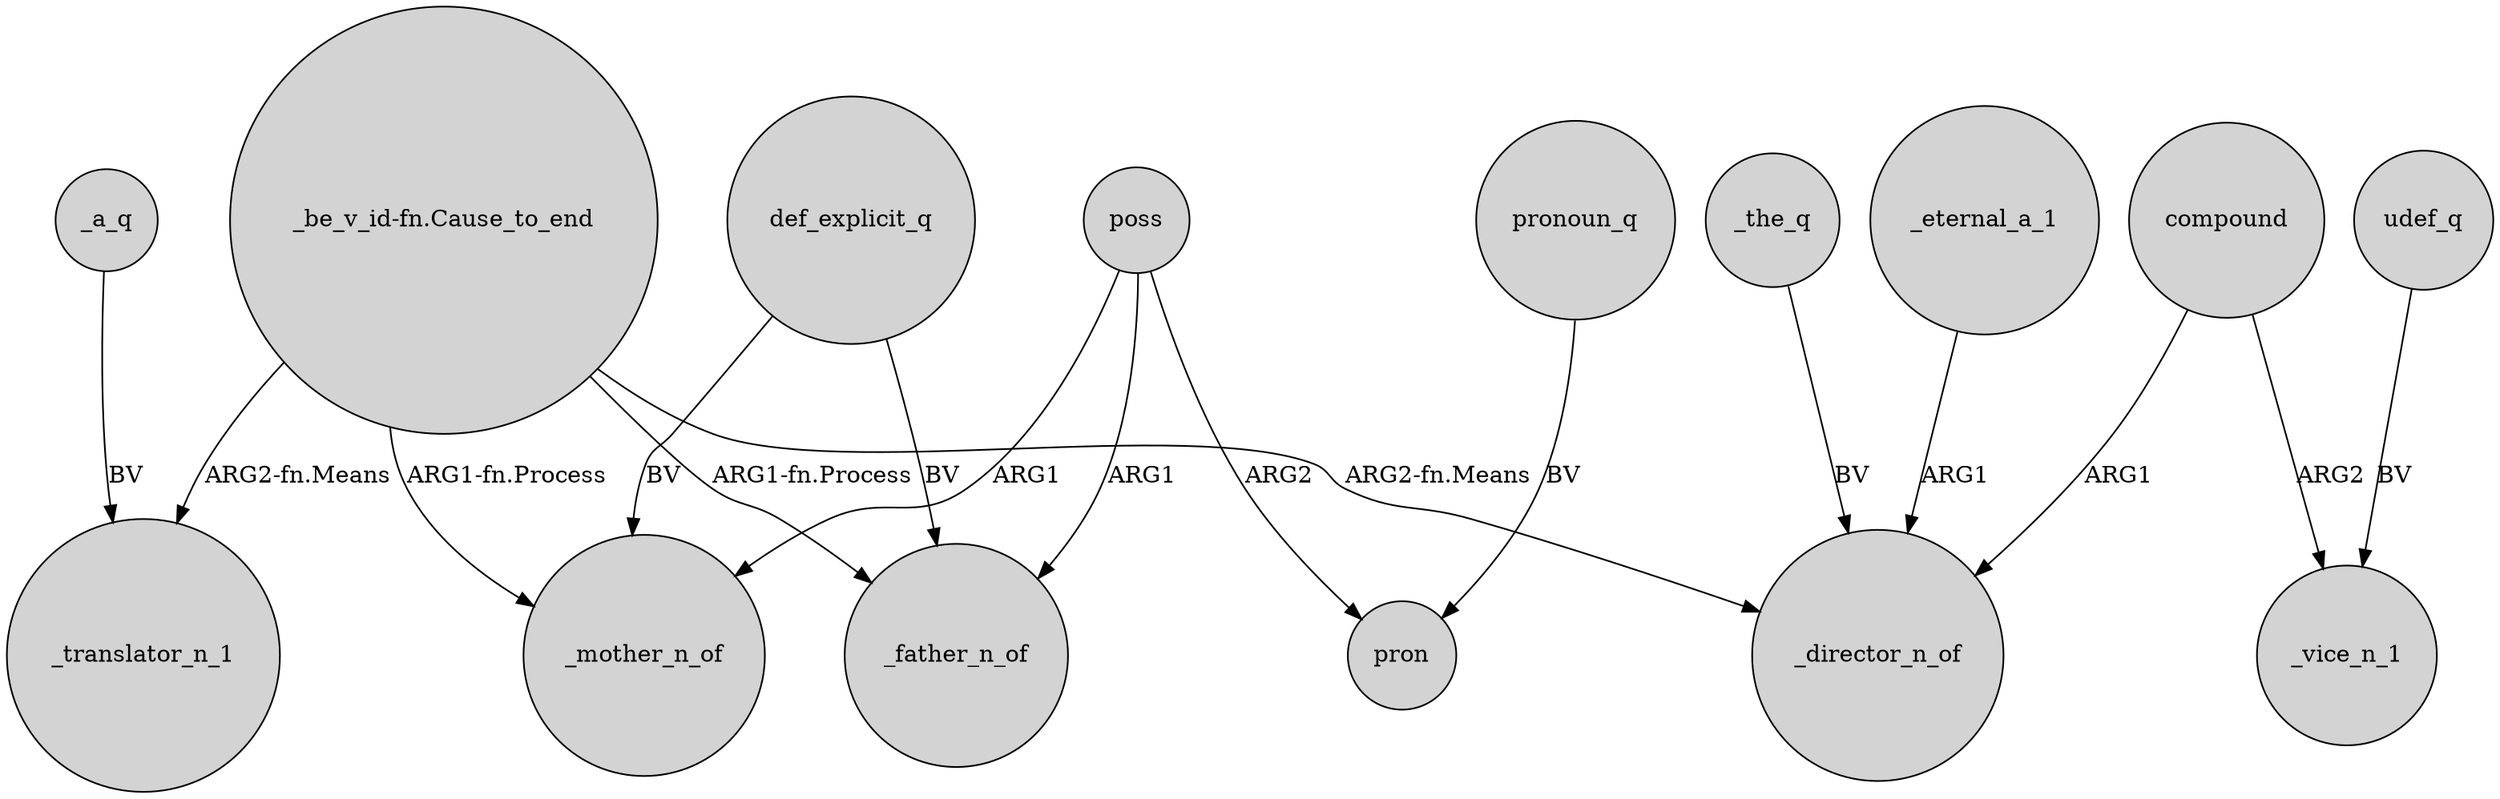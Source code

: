digraph {
	node [shape=circle style=filled]
	_a_q -> _translator_n_1 [label=BV]
	poss -> _father_n_of [label=ARG1]
	_eternal_a_1 -> _director_n_of [label=ARG1]
	def_explicit_q -> _father_n_of [label=BV]
	compound -> _director_n_of [label=ARG1]
	poss -> _mother_n_of [label=ARG1]
	udef_q -> _vice_n_1 [label=BV]
	def_explicit_q -> _mother_n_of [label=BV]
	"_be_v_id-fn.Cause_to_end" -> _father_n_of [label="ARG1-fn.Process"]
	"_be_v_id-fn.Cause_to_end" -> _translator_n_1 [label="ARG2-fn.Means"]
	pronoun_q -> pron [label=BV]
	"_be_v_id-fn.Cause_to_end" -> _director_n_of [label="ARG2-fn.Means"]
	_the_q -> _director_n_of [label=BV]
	poss -> pron [label=ARG2]
	compound -> _vice_n_1 [label=ARG2]
	"_be_v_id-fn.Cause_to_end" -> _mother_n_of [label="ARG1-fn.Process"]
}
